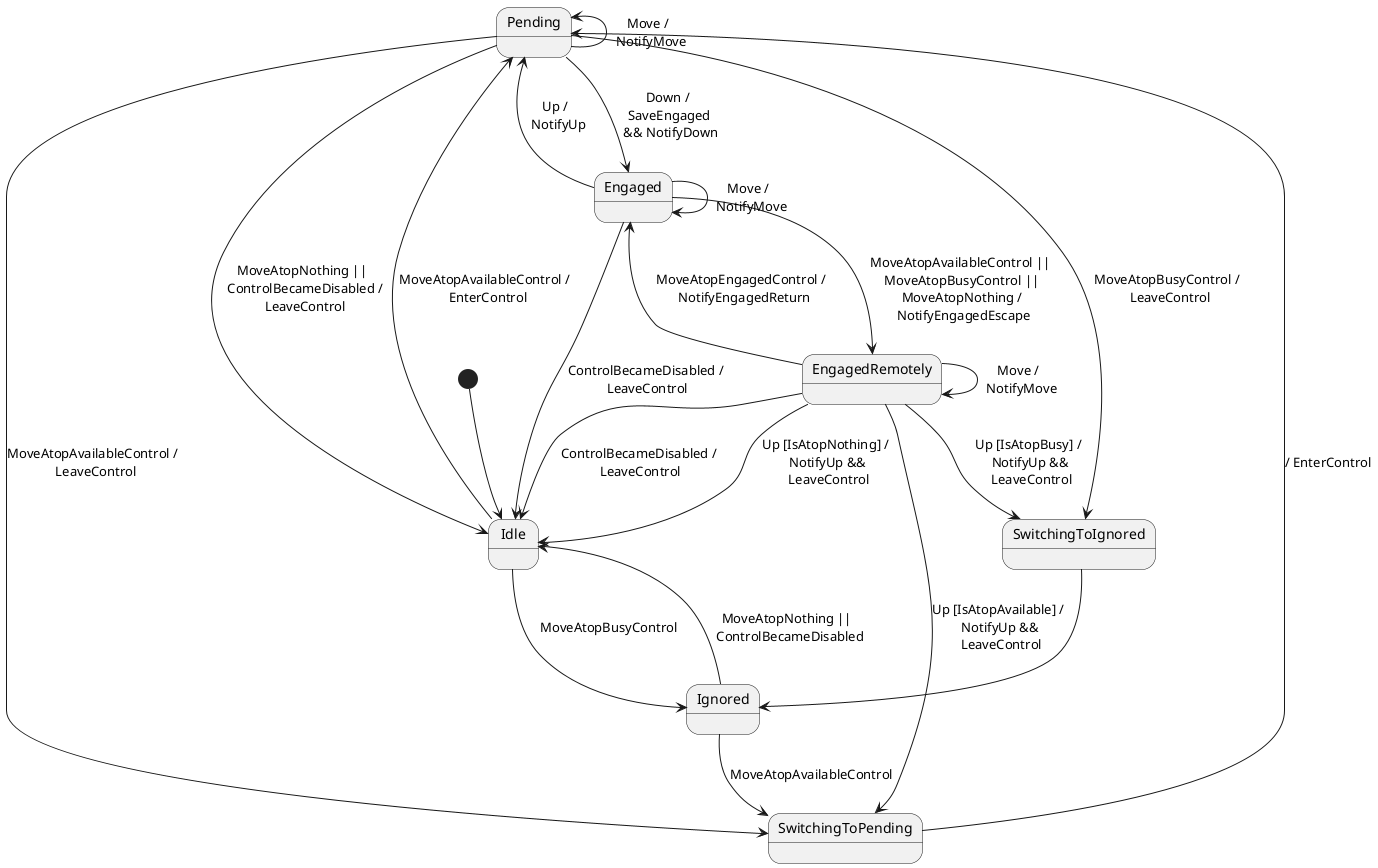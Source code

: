 @startuml

[*] --> Idle

Idle --> Pending: MoveAtopAvailableControl / \n EnterControl

Pending -left-> Pending: Move / \n NotifyMove
Pending --> Idle: MoveAtopNothing || \n ControlBecameDisabled /\n LeaveControl

Idle -> Ignored: MoveAtopBusyControl

Ignored -> Idle: MoveAtopNothing || \n ControlBecameDisabled

Pending --> Engaged: Down / \n SaveEngaged \n && NotifyDown

Engaged --> Pending: Up / \n NotifyUp
Engaged --> Idle:  ControlBecameDisabled /\n LeaveControl

Pending --> SwitchingToIgnored: MoveAtopBusyControl / \n LeaveControl

Pending --> SwitchingToPending: MoveAtopAvailableControl / \n LeaveControl

SwitchingToPending -> Pending: / EnterControl

SwitchingToIgnored --> Ignored

Ignored --> SwitchingToPending: MoveAtopAvailableControl

Engaged --> EngagedRemotely: MoveAtopAvailableControl || \n MoveAtopBusyControl || \n MoveAtopNothing / \n NotifyEngagedEscape
Engaged --> Engaged: Move / \n NotifyMove

EngagedRemotely --> Engaged: MoveAtopEngagedControl / \n NotifyEngagedReturn

EngagedRemotely --> EngagedRemotely: Move / \n NotifyMove

EngagedRemotely --> Idle: Up [IsAtopNothing] / \n NotifyUp && \n LeaveControl
EngagedRemotely --> Idle:  ControlBecameDisabled /\n LeaveControl

EngagedRemotely --> SwitchingToIgnored: Up [IsAtopBusy] / \n NotifyUp && \n LeaveControl
EngagedRemotely --> SwitchingToPending: Up [IsAtopAvailable] / \n NotifyUp && \n LeaveControl

@enduml